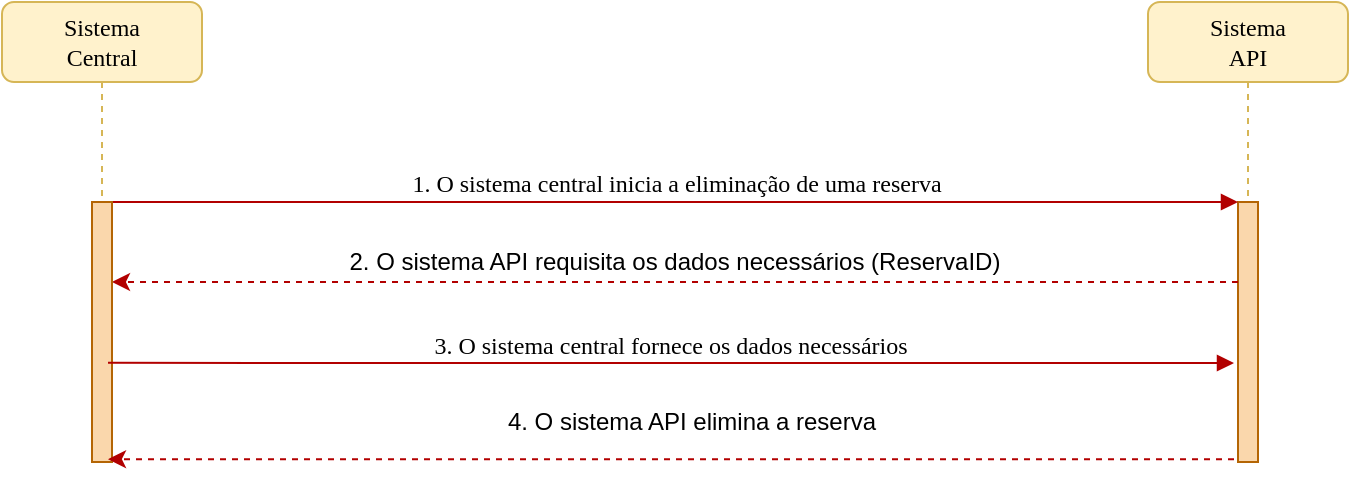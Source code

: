 <mxfile version="13.9.9" type="device"><diagram name="Page-1" id="13e1069c-82ec-6db2-03f1-153e76fe0fe0"><mxGraphModel dx="629" dy="699" grid="1" gridSize="10" guides="1" tooltips="1" connect="1" arrows="1" fold="1" page="1" pageScale="1" pageWidth="1100" pageHeight="850" background="#ffffff" math="0" shadow="0"><root><mxCell id="0"/><mxCell id="1" parent="0"/><mxCell id="7baba1c4bc27f4b0-2" value="Sistema&lt;br&gt;API" style="shape=umlLifeline;perimeter=lifelinePerimeter;whiteSpace=wrap;html=1;container=1;collapsible=0;recursiveResize=0;outlineConnect=0;rounded=1;shadow=0;comic=0;labelBackgroundColor=none;strokeWidth=1;fontFamily=Verdana;fontSize=12;align=center;fillColor=#fff2cc;strokeColor=#d6b656;" parent="1" vertex="1"><mxGeometry x="650" y="80" width="100" height="230" as="geometry"/></mxCell><mxCell id="7baba1c4bc27f4b0-10" value="" style="html=1;points=[];perimeter=orthogonalPerimeter;rounded=0;shadow=0;comic=0;labelBackgroundColor=none;strokeWidth=1;fontFamily=Verdana;fontSize=12;align=center;fillColor=#fad7ac;strokeColor=#b46504;" parent="7baba1c4bc27f4b0-2" vertex="1"><mxGeometry x="45" y="100" width="10" height="130" as="geometry"/></mxCell><mxCell id="7baba1c4bc27f4b0-11" value="1. O sistema central inicia a eliminação de uma reserva" style="html=1;verticalAlign=bottom;endArrow=block;entryX=0;entryY=0;labelBackgroundColor=none;fontFamily=Verdana;fontSize=12;edgeStyle=elbowEdgeStyle;elbow=vertical;exitX=1;exitY=0;exitDx=0;exitDy=0;exitPerimeter=0;fillColor=#e51400;strokeColor=#B20000;" parent="1" target="7baba1c4bc27f4b0-10" edge="1"><mxGeometry relative="1" as="geometry"><mxPoint x="132" y="180" as="sourcePoint"/></mxGeometry></mxCell><mxCell id="znJf9reHH-CIJ2gW25GH-6" value="" style="endArrow=classic;html=1;dashed=1;entryX=1.6;entryY=0.227;entryDx=0;entryDy=0;entryPerimeter=0;fillColor=#e51400;strokeColor=#B20000;" parent="1" edge="1"><mxGeometry width="50" height="50" relative="1" as="geometry"><mxPoint x="695" y="220.0" as="sourcePoint"/><mxPoint x="132" y="220.0" as="targetPoint"/></mxGeometry></mxCell><mxCell id="znJf9reHH-CIJ2gW25GH-7" value="4. O sistema API elimina a reserva" style="text;html=1;strokeColor=none;fillColor=none;align=center;verticalAlign=middle;whiteSpace=wrap;rounded=0;" parent="1" vertex="1"><mxGeometry x="177" y="280" width="490" height="20" as="geometry"/></mxCell><mxCell id="znJf9reHH-CIJ2gW25GH-17" value="Sistema&lt;br&gt;Central" style="shape=umlLifeline;perimeter=lifelinePerimeter;whiteSpace=wrap;html=1;container=1;collapsible=0;recursiveResize=0;outlineConnect=0;rounded=1;shadow=0;comic=0;labelBackgroundColor=none;strokeWidth=1;fontFamily=Verdana;fontSize=12;align=center;fillColor=#fff2cc;strokeColor=#d6b656;" parent="1" vertex="1"><mxGeometry x="77" y="80" width="100" height="230" as="geometry"/></mxCell><mxCell id="znJf9reHH-CIJ2gW25GH-18" value="" style="html=1;points=[];perimeter=orthogonalPerimeter;rounded=0;shadow=0;comic=0;labelBackgroundColor=none;strokeWidth=1;fontFamily=Verdana;fontSize=12;align=center;fillColor=#fad7ac;strokeColor=#b46504;" parent="znJf9reHH-CIJ2gW25GH-17" vertex="1"><mxGeometry x="45" y="100" width="10" height="130" as="geometry"/></mxCell><mxCell id="D6X0hYhpaSF5o8uGeYu3-1" value="" style="endArrow=classic;html=1;dashed=1;entryX=1.6;entryY=0.227;entryDx=0;entryDy=0;entryPerimeter=0;fillColor=#e51400;strokeColor=#B20000;" edge="1" parent="1"><mxGeometry width="50" height="50" relative="1" as="geometry"><mxPoint x="693" y="308.57" as="sourcePoint"/><mxPoint x="130" y="308.57" as="targetPoint"/></mxGeometry></mxCell><mxCell id="D6X0hYhpaSF5o8uGeYu3-2" value="3. O sistema central fornece os dados necessários" style="html=1;verticalAlign=bottom;endArrow=block;entryX=0;entryY=0;labelBackgroundColor=none;fontFamily=Verdana;fontSize=12;edgeStyle=elbowEdgeStyle;elbow=vertical;exitX=1;exitY=0;exitDx=0;exitDy=0;exitPerimeter=0;fillColor=#e51400;strokeColor=#B20000;" edge="1" parent="1"><mxGeometry relative="1" as="geometry"><mxPoint x="130" y="260.43" as="sourcePoint"/><mxPoint x="693" y="260.43" as="targetPoint"/></mxGeometry></mxCell><mxCell id="D6X0hYhpaSF5o8uGeYu3-3" value="2. O sistema API requisita os dados necessários (ReservaID)" style="text;html=1;strokeColor=none;fillColor=none;align=center;verticalAlign=middle;whiteSpace=wrap;rounded=0;" vertex="1" parent="1"><mxGeometry x="160" y="200" width="507" height="20" as="geometry"/></mxCell></root></mxGraphModel></diagram></mxfile>